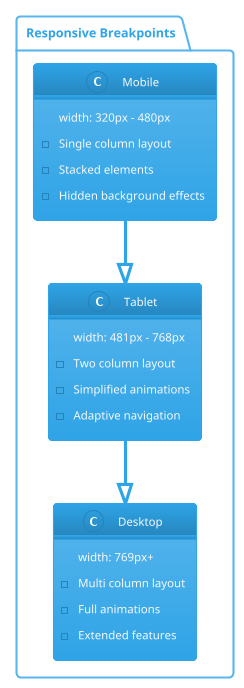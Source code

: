 @startuml Responsive
!theme cerulean

package "Responsive Breakpoints" {
    class Mobile {
        width: 320px - 480px
        - Single column layout
        - Stacked elements
        - Hidden background effects
    }

    class Tablet {
        width: 481px - 768px
        - Two column layout
        - Simplified animations
        - Adaptive navigation
    }

    class Desktop {
        width: 769px+
        - Multi column layout
        - Full animations
        - Extended features
    }
}

Mobile --|> Tablet
Tablet --|> Desktop

@enduml